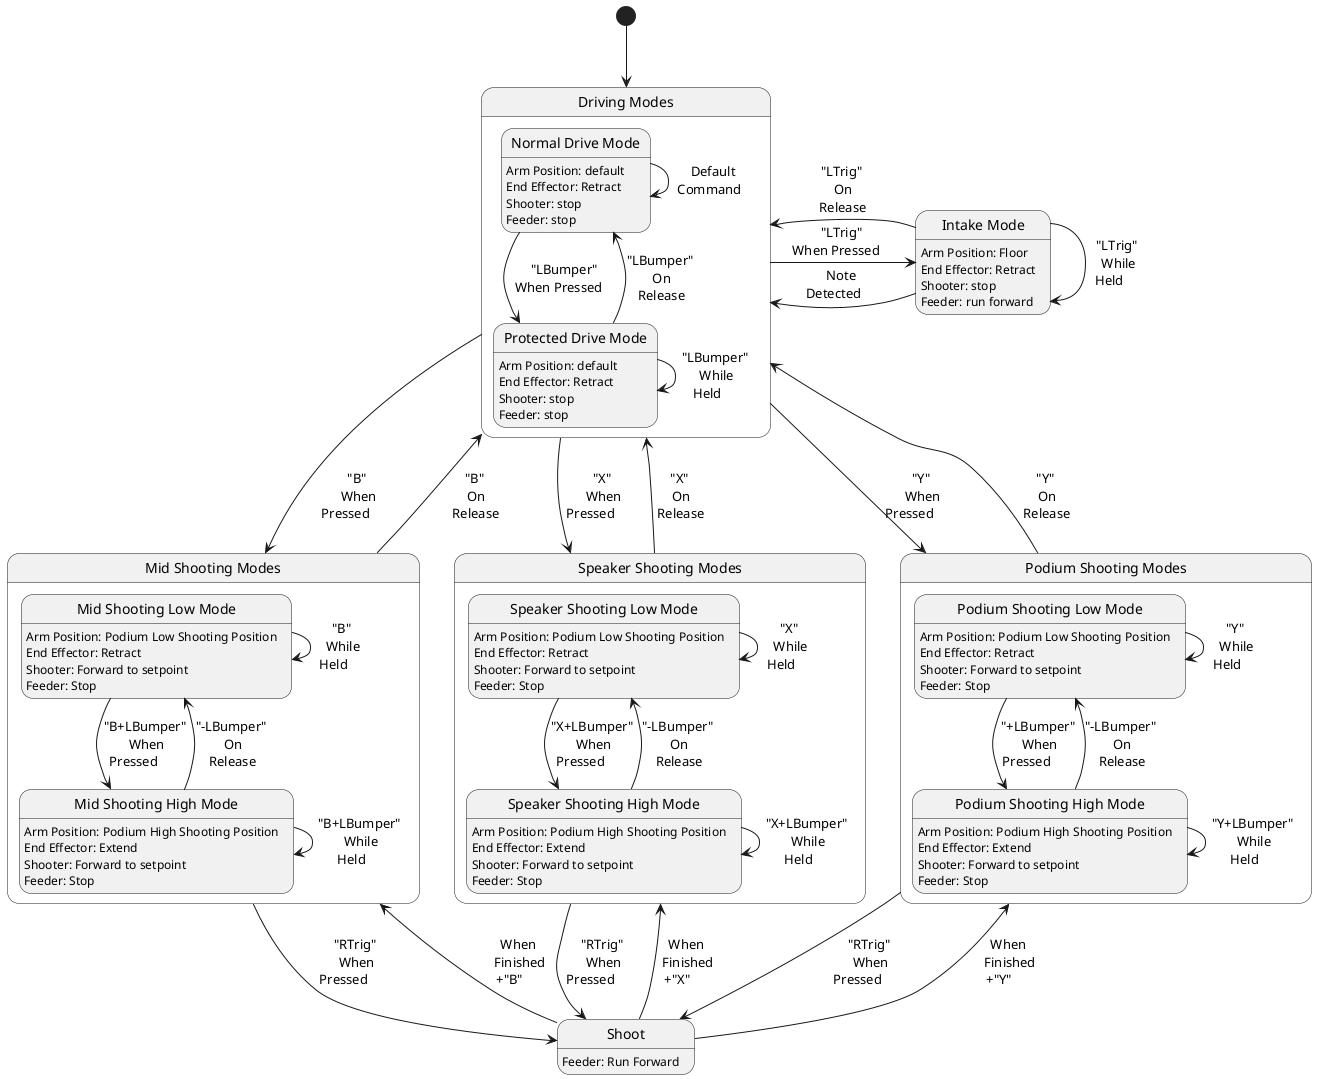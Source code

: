 @startuml SubsystemStates
[*]-->DM

State "Driving Modes" as DM{
  State "Normal Drive Mode" as NDM{
    NDM: Arm Position: default
    NDM: End Effector: Retract
    NDM: Shooter: stop
    NDM: Feeder: stop
  }
  NDM-->PDM: "LBumper" \n When Pressed \t
  NDM->NDM: Default \n Command \t

  State "Protected Drive Mode" as PDM{
    PDM: Arm Position: default
    PDM: End Effector: Retract
    PDM: Shooter: stop
    PDM: Feeder: stop
  }  
  PDM-->NDM: "LBumper" \n On \n Release \t
  PDM->PDM: "LBumper" \n While \n Held \t
}
DM-right->IM: "LTrig" \n When Pressed \t
DM-down->PSM: "Y" \n When \n Pressed \t
DM-down->SSM: "X" \n When \n Pressed \t
DM-down->MSM: "B" \n When \n Pressed \t

State "Intake Mode" as IM{
  IM: Arm Position: Floor
  IM: End Effector: Retract
  IM: Shooter: stop
  IM: Feeder: run forward
}
IM->IM: "LTrig" \n While \n Held \t
IM-left->DM: "LTrig" \n On \n Release \t
IM-left->DM: Note \n Detected \t


State "Podium Shooting Modes" as PSM{
  State "Podium Shooting Low Mode" as PSL{
    PSL: Arm Position: Podium Low Shooting Position
    PSL: End Effector: Retract
    PSL: Shooter: Forward to setpoint
    PSL: Feeder: Stop
  }
  PSL-->PSL: "Y" \n While \n Held \t
  PSL-->PSH: "+LBumper" \n When \n Pressed \t

  State "Podium Shooting High Mode" as PSH{
    PSH: Arm Position: Podium High Shooting Position
    PSH: End Effector: Extend
    PSH: Shooter: Forward to setpoint
    PSH: Feeder: Stop
  }
  PSH-->PSH: "Y+LBumper" \n While \n Held \t
  PSH-->PSL: "-LBumper" \n On \n Release \t

}
PSM -down->Shoot: "RTrig" \n When \n Pressed \t
PSM-up->DM: "Y" \n On \n Release \t

State "Speaker Shooting Modes" as SSM{
  State "Speaker Shooting Low Mode" as SSL{
    SSL: Arm Position: Podium Low Shooting Position
    SSL: End Effector: Retract
    SSL: Shooter: Forward to setpoint
    SSL: Feeder: Stop
  }
  SSL-->SSL: "X" \n While \n Held \t
  SSL-->SSH: "X+LBumper" \n When \n Pressed \t

  State "Speaker Shooting High Mode" as SSH{
    SSH: Arm Position: Podium High Shooting Position
    SSH: End Effector: Extend
    SSH: Shooter: Forward to setpoint
    SSH: Feeder: Stop
  }
  SSH-->SSH: "X+LBumper" \n While \n Held \t
  SSH-->SSL: "-LBumper" \n On \n Release \t

}
SSM-down->Shoot: "RTrig" \n When \n Pressed \t
SSM-up->DM: "X" \n On \n Release \t

State "Mid Shooting Modes" as MSM{
  State "Mid Shooting Low Mode" as MSL{
    MSL: Arm Position: Podium Low Shooting Position
    MSL: End Effector: Retract
    MSL: Shooter: Forward to setpoint
    MSL: Feeder: Stop
  }
  MSL-->MSL: "B" \n While \n Held \t
  MSL-->MSH: "B+LBumper" \n When \n Pressed \t

  State "Mid Shooting High Mode" as MSH{
    MSH: Arm Position: Podium High Shooting Position
    MSH: End Effector: Extend
    MSH: Shooter: Forward to setpoint
    MSH: Feeder: Stop
  }
  MSH-->MSH: "B+LBumper" \n While \n Held \t
  MSH-->MSL: "-LBumper" \n On \n Release \t

}
MSM -down->Shoot: "RTrig" \n When \n Pressed \t
MSM-up->DM: "B" \n On \n Release \t

State "Shoot" as Shoot{
  Shoot: Feeder: Run Forward
}
Shoot-up->PSM: When \n Finished \n +"Y" \t
Shoot-up->SSM: When \n Finished \n +"X" \t
Shoot-up->MSM: When \n Finished \n +"B" \t